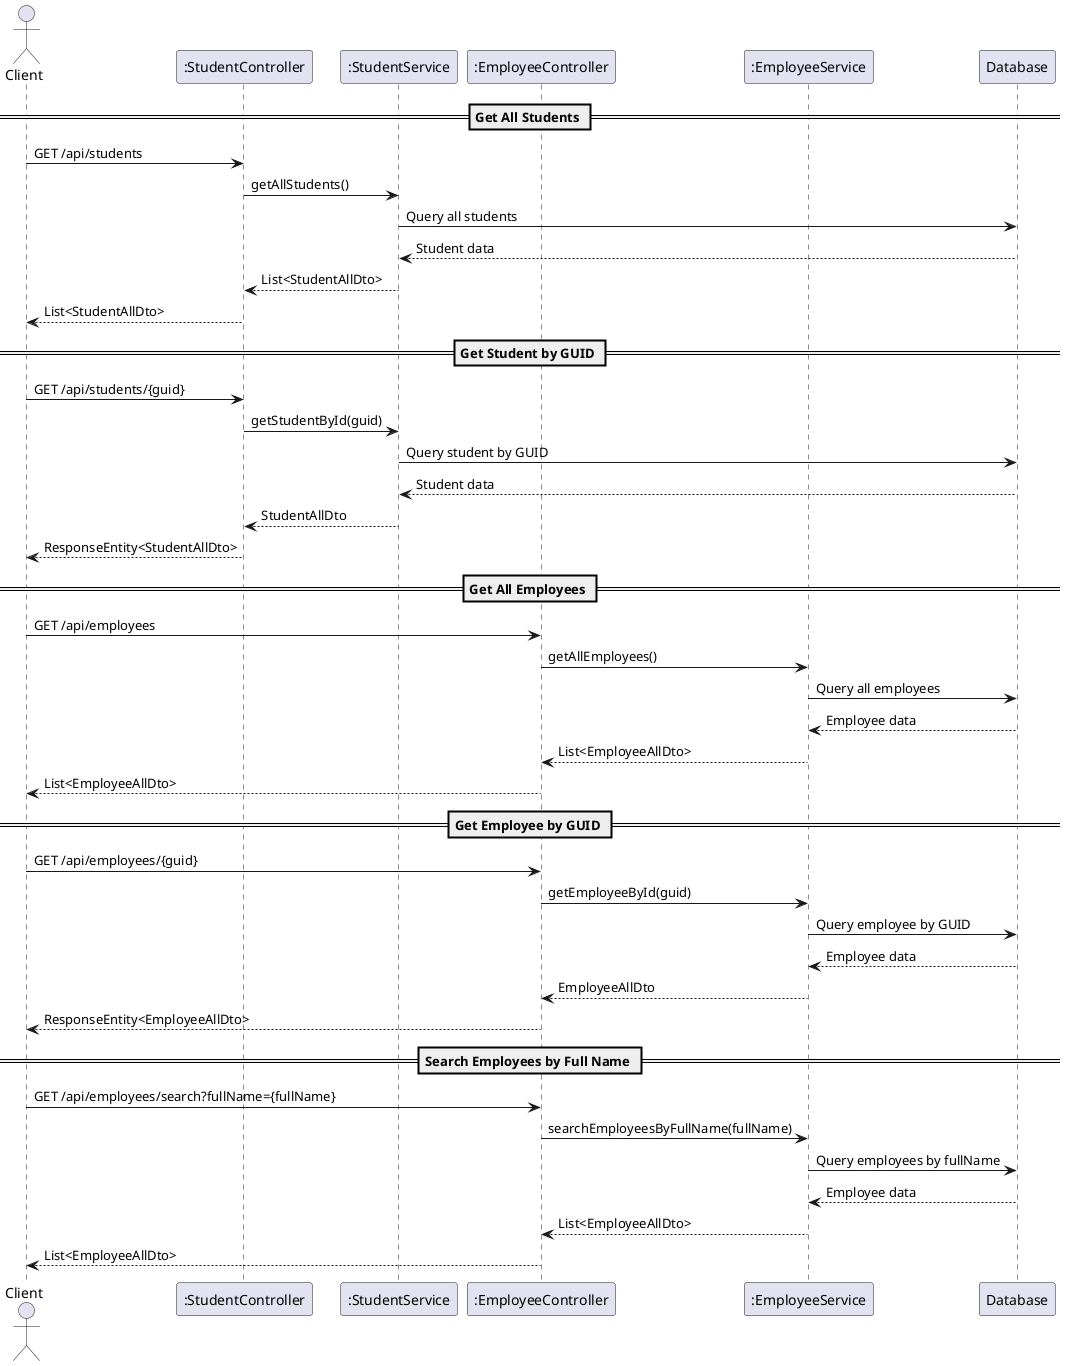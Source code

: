 @startuml
actor Client

participant ":StudentController" as StudentController
participant ":StudentService" as StudentService
participant ":EmployeeController" as EmployeeController
participant ":EmployeeService" as EmployeeService
participant "Database" as DB

== Get All Students ==
Client -> StudentController: GET /api/students
StudentController -> StudentService: getAllStudents()
StudentService -> DB: Query all students
DB --> StudentService: Student data
StudentService --> StudentController: List<StudentAllDto>
StudentController --> Client: List<StudentAllDto>

== Get Student by GUID ==
Client -> StudentController: GET /api/students/{guid}
StudentController -> StudentService: getStudentById(guid)
StudentService -> DB: Query student by GUID
DB --> StudentService: Student data
StudentService --> StudentController: StudentAllDto
StudentController --> Client: ResponseEntity<StudentAllDto>

== Get All Employees ==
Client -> EmployeeController: GET /api/employees
EmployeeController -> EmployeeService: getAllEmployees()
EmployeeService -> DB: Query all employees
DB --> EmployeeService: Employee data
EmployeeService --> EmployeeController: List<EmployeeAllDto>
EmployeeController --> Client: List<EmployeeAllDto>

== Get Employee by GUID ==
Client -> EmployeeController: GET /api/employees/{guid}
EmployeeController -> EmployeeService: getEmployeeById(guid)
EmployeeService -> DB: Query employee by GUID
DB --> EmployeeService: Employee data
EmployeeService --> EmployeeController: EmployeeAllDto
EmployeeController --> Client: ResponseEntity<EmployeeAllDto>

== Search Employees by Full Name ==
Client -> EmployeeController: GET /api/employees/search?fullName={fullName}
EmployeeController -> EmployeeService: searchEmployeesByFullName(fullName)
EmployeeService -> DB: Query employees by fullName
DB --> EmployeeService: Employee data
EmployeeService --> EmployeeController: List<EmployeeAllDto>
EmployeeController --> Client: List<EmployeeAllDto>

@enduml